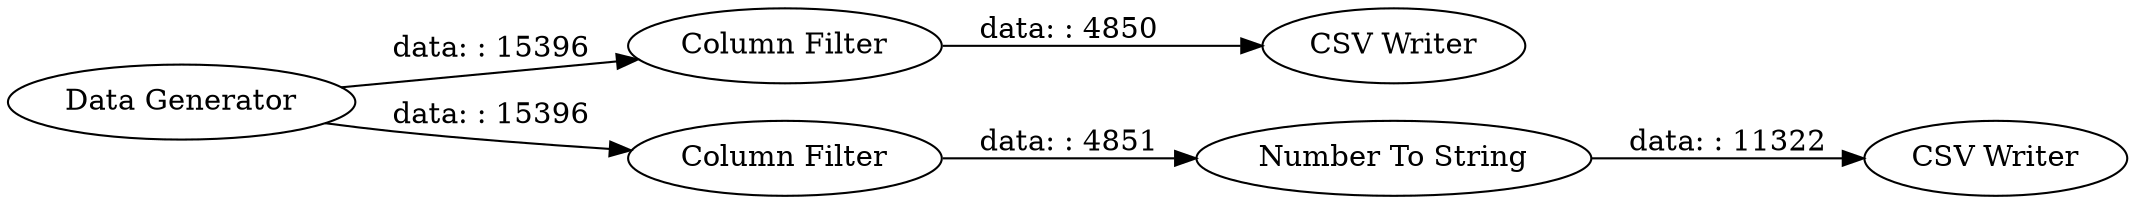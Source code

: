 digraph {
	"-5579831424510774370_5" [label="Column Filter"]
	"-5579831424510774370_2" [label="Data Generator"]
	"-5579831424510774370_6" [label="Column Filter"]
	"-5579831424510774370_7" [label="CSV Writer"]
	"-5579831424510774370_4" [label="Number To String"]
	"-5579831424510774370_3" [label="CSV Writer"]
	"-5579831424510774370_2" -> "-5579831424510774370_6" [label="data: : 15396"]
	"-5579831424510774370_4" -> "-5579831424510774370_7" [label="data: : 11322"]
	"-5579831424510774370_2" -> "-5579831424510774370_5" [label="data: : 15396"]
	"-5579831424510774370_6" -> "-5579831424510774370_4" [label="data: : 4851"]
	"-5579831424510774370_5" -> "-5579831424510774370_3" [label="data: : 4850"]
	rankdir=LR
}
